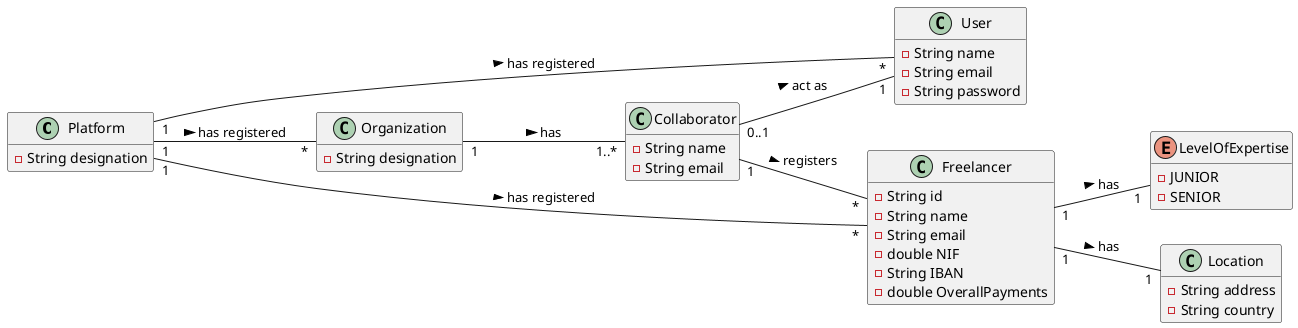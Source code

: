 @startuml

hide methods
left to right direction

class Platform {
  -String designation
}

class Organization {
  -String designation
}

class Collaborator {
  -String name
  -String email
}

class User {
  -String name
  -String email
  -String password
}

class Freelancer {
  -String id
  -String name
  -String email
  -double NIF
  -String IBAN
  -double OverallPayments
}

enum LevelOfExpertise {
   -JUNIOR
   -SENIOR
}

class Location {
  -String address
  -String country
}

Platform "1" -- "*" Organization : has registered >
Platform "1" -- "*" Freelancer : has registered >
Platform "1" -- "*" User : has registered >

Organization "1" -- "1..*" Collaborator: has >

Collaborator "0..1" -- "1" User : act as >
Collaborator "1" -- "*" Freelancer : registers >

Freelancer "1" -- "1" LevelOfExpertise : has >
Freelancer "1" -- "1" Location : has >
@enduml
